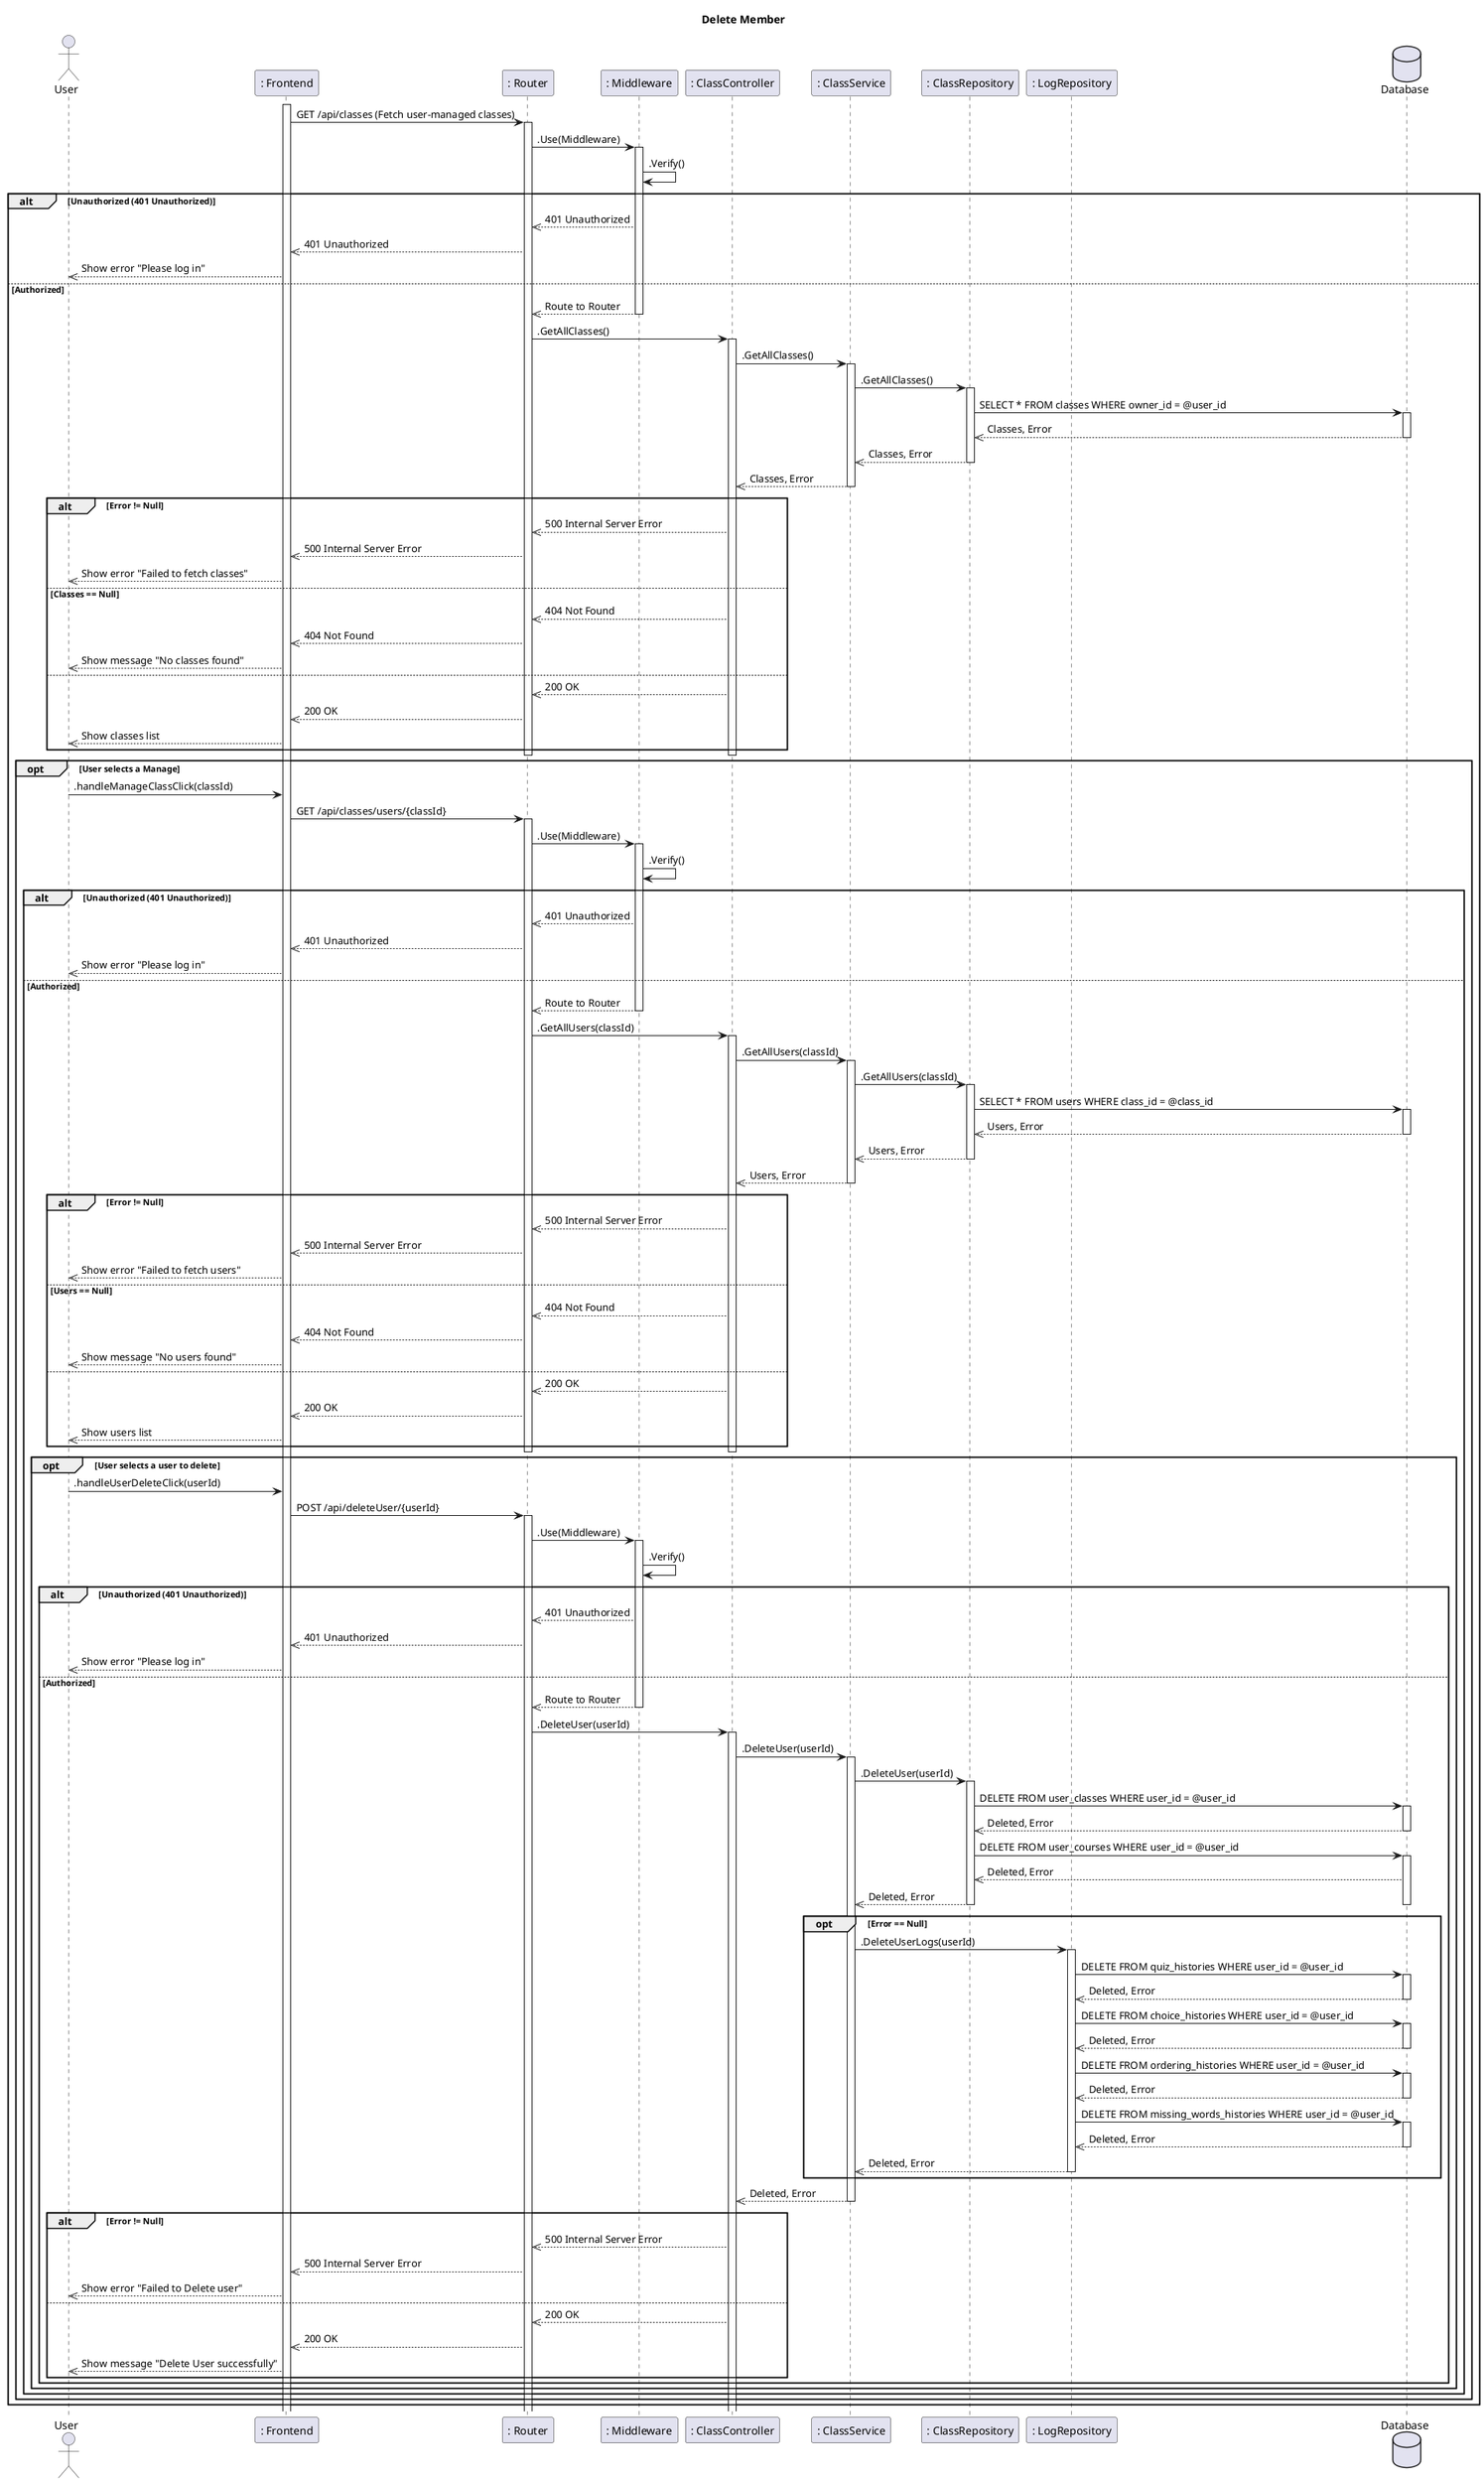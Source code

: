 @startuml
title Delete Member

actor User
participant ": Frontend" as Frontend
participant ": Router" as Router
participant ": Middleware" as Middleware

participant ": ClassController" as ClassController
participant ": ClassService" as ClassService
participant ": ClassRepository" as ClassRepository

participant ": LogRepository" as LogRepository

database Database

activate Frontend

Frontend -> Router: GET /api/classes (Fetch user-managed classes)
activate Router

Router -> Middleware: .Use(Middleware)
activate Middleware
Middleware -> Middleware : .Verify()
alt Unauthorized (401 Unauthorized)
  Middleware -->> Router: 401 Unauthorized
  Router -->> Frontend: 401 Unauthorized
  Frontend -->> User: Show error "Please log in"
else Authorized
  Middleware -->> Router: Route to Router
  deactivate Middleware
  Router -> ClassController: .GetAllClasses()
  activate ClassController
  ClassController -> ClassService: .GetAllClasses()
  activate ClassService
  ClassService -> ClassRepository: .GetAllClasses()
  activate ClassRepository
  ClassRepository -> Database: SELECT * FROM classes WHERE owner_id = @user_id
  activate Database
  Database -->> ClassRepository : Classes, Error
  deactivate Database
  ClassRepository -->> ClassService : Classes, Error
  deactivate ClassRepository
  ClassService -->> ClassController : Classes, Error
  deactivate ClassService
  alt Error != Null
    ClassController -->> Router : 500 Internal Server Error
    Router -->> Frontend : 500 Internal Server Error
    Frontend -->> User : Show error "Failed to fetch classes"
  else Classes == Null
    ClassController -->> Router : 404 Not Found
    Router -->> Frontend : 404 Not Found
    Frontend -->> User : Show message "No classes found"
  else
    ClassController -->> Router : 200 OK
    Router -->> Frontend : 200 OK
    Frontend -->> User : Show classes list
  end
  deactivate ClassController
  deactivate Router

  opt User selects a Manage
    User -> Frontend: .handleManageClassClick(classId)
    Frontend -> Router: GET /api/classes/users/{classId}
    activate Router

    Router -> Middleware: .Use(Middleware)
    activate Middleware
    Middleware -> Middleware : .Verify()
    alt Unauthorized (401 Unauthorized)
      Middleware -->> Router: 401 Unauthorized
      Router -->> Frontend: 401 Unauthorized
      Frontend -->> User: Show error "Please log in"
    else Authorized
      Middleware -->> Router: Route to Router
      deactivate Middleware
      Router -> ClassController: .GetAllUsers(classId)
      activate ClassController
      ClassController -> ClassService: .GetAllUsers(classId)
      activate ClassService
      ClassService -> ClassRepository: .GetAllUsers(classId)
      activate ClassRepository
      ClassRepository -> Database: SELECT * FROM users WHERE class_id = @class_id
      activate Database
      Database -->> ClassRepository : Users, Error
      deactivate Database
      ClassRepository -->> ClassService : Users, Error
      deactivate ClassRepository
      ClassService -->> ClassController : Users, Error
      deactivate ClassService
      alt Error != Null
        ClassController -->> Router : 500 Internal Server Error
        Router -->> Frontend : 500 Internal Server Error
        Frontend -->> User : Show error "Failed to fetch users"
      else Users == Null
        ClassController -->> Router : 404 Not Found
        Router -->> Frontend : 404 Not Found
        Frontend -->> User : Show message "No users found"
      else
        ClassController -->> Router : 200 OK
        Router -->> Frontend : 200 OK
        Frontend -->> User : Show users list
      end
      deactivate ClassController
      deactivate Router

      opt User selects a user to delete
        User -> Frontend: .handleUserDeleteClick(userId)
        Frontend -> Router: POST /api/deleteUser/{userId}
        activate Router

        Router -> Middleware: .Use(Middleware)
        activate Middleware
        Middleware -> Middleware : .Verify()
        alt Unauthorized (401 Unauthorized)
          Middleware -->> Router: 401 Unauthorized
          Router -->> Frontend: 401 Unauthorized
          Frontend -->> User: Show error "Please log in"
        else Authorized
          Middleware -->> Router: Route to Router
          deactivate Middleware
          Router -> ClassController: .DeleteUser(userId)
          activate ClassController
          ClassController -> ClassService: .DeleteUser(userId)
          activate ClassService
          ClassService -> ClassRepository: .DeleteUser(userId)
          activate ClassRepository
          ClassRepository -> Database: DELETE FROM user_classes WHERE user_id = @user_id
          activate Database
          Database -->> ClassRepository : Deleted, Error
          deactivate Database
          ClassRepository -> Database: DELETE FROM user_courses WHERE user_id = @user_id
          activate Database
          Database -->> ClassRepository : Deleted, Error
          ClassRepository -->> ClassService : Deleted, Error
          opt Error == Null
            deactivate Database
            deactivate ClassRepository

            ClassService -> LogRepository: .DeleteUserLogs(userId)
            activate LogRepository
            LogRepository -> Database: DELETE FROM quiz_histories WHERE user_id = @user_id
            activate Database
            Database -->> LogRepository : Deleted, Error
            deactivate Database
            LogRepository -> Database: DELETE FROM choice_histories WHERE user_id = @user_id
            activate Database
            Database -->> LogRepository : Deleted, Error
            deactivate Database
            LogRepository -> Database: DELETE FROM ordering_histories WHERE user_id = @user_id
            activate Database
            Database -->> LogRepository : Deleted, Error
            deactivate Database
            LogRepository -> Database: DELETE FROM missing_words_histories WHERE user_id = @user_id
            activate Database
            Database -->> LogRepository : Deleted, Error
            deactivate Database
            LogRepository -->> ClassService : Deleted, Error
            deactivate LogRepository
          end

          ClassService -->> ClassController : Deleted, Error
          deactivate ClassService
          alt Error != Null
            ClassController -->> Router: 500 Internal Server Error
            Router -->> Frontend: 500 Internal Server Error
            Frontend -->> User: Show error "Failed to Delete user"
          else
            ClassController -->> Router: 200 OK
            Router -->> Frontend: 200 OK
            Frontend -->> User: Show message "Delete User successfully"
          end
        end
      end
    end
  end
end
@enduml
